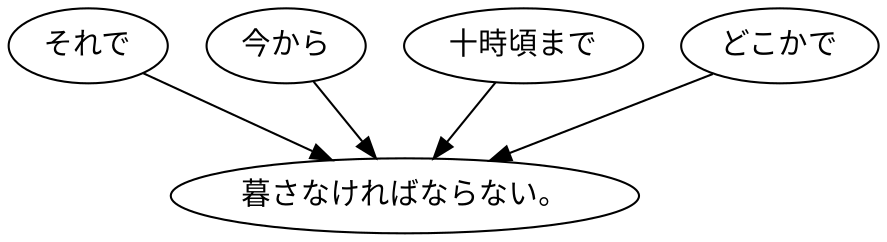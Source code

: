 digraph graph8071 {
	node0 [label="それで"];
	node1 [label="今から"];
	node2 [label="十時頃まで"];
	node3 [label="どこかで"];
	node4 [label="暮さなければならない。"];
	node0 -> node4;
	node1 -> node4;
	node2 -> node4;
	node3 -> node4;
}
